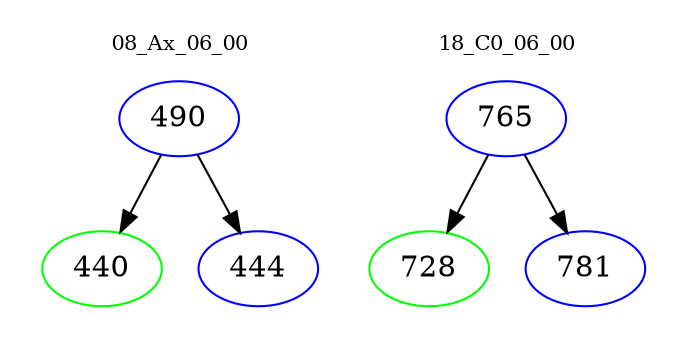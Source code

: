 digraph{
subgraph cluster_0 {
color = white
label = "08_Ax_06_00";
fontsize=10;
T0_490 [label="490", color="blue"]
T0_490 -> T0_440 [color="black"]
T0_440 [label="440", color="green"]
T0_490 -> T0_444 [color="black"]
T0_444 [label="444", color="blue"]
}
subgraph cluster_1 {
color = white
label = "18_C0_06_00";
fontsize=10;
T1_765 [label="765", color="blue"]
T1_765 -> T1_728 [color="black"]
T1_728 [label="728", color="green"]
T1_765 -> T1_781 [color="black"]
T1_781 [label="781", color="blue"]
}
}
